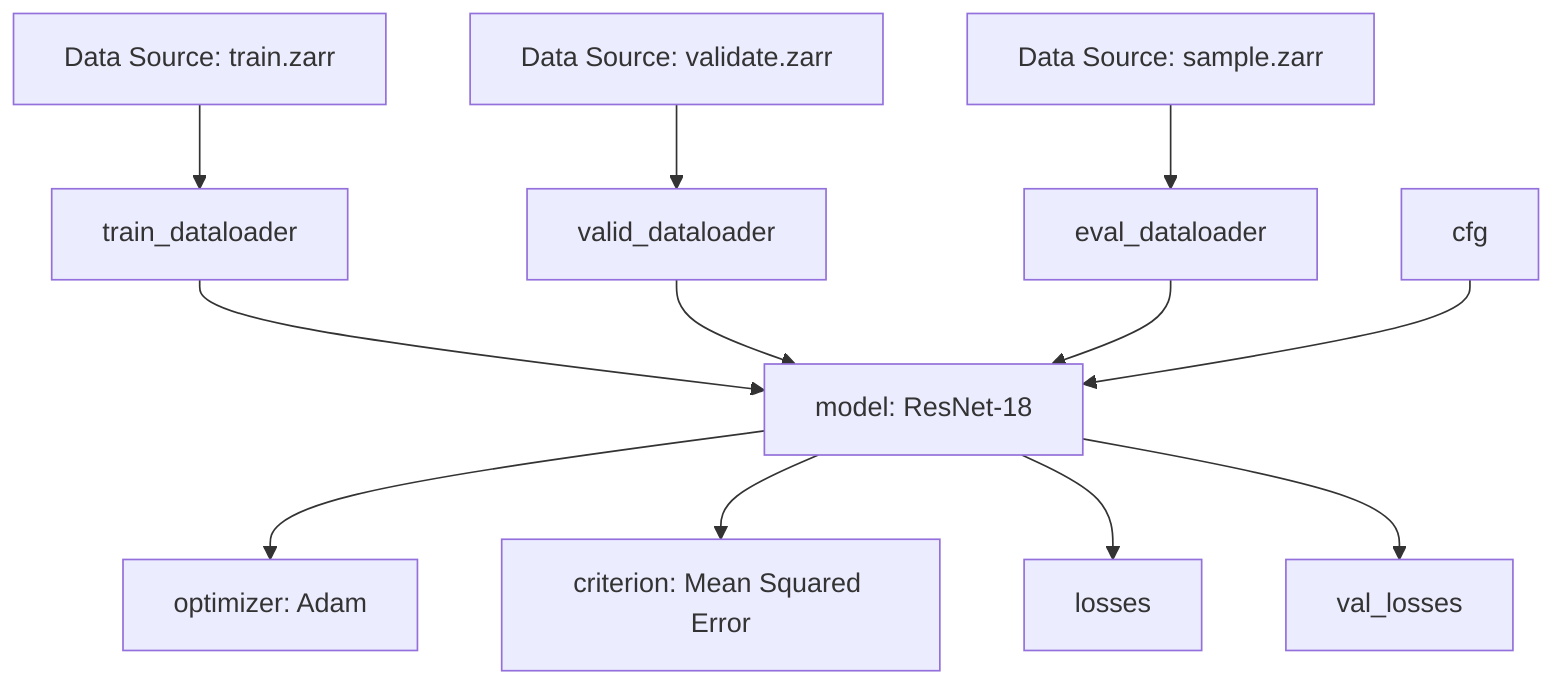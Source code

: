 flowchart TD
    %% Nodes
    A["Data Source: train.zarr"]
    B["Data Source: validate.zarr"]
    C["Data Source: sample.zarr"]
    D["train_dataloader"]
    E["valid_dataloader"]
    F["eval_dataloader"]
    G["cfg"]
    H["model: ResNet-18"]
    I["optimizer: Adam"]
    J["criterion: Mean Squared Error"]
    K["losses"]
    L["val_losses"]

    %% Comments
    %% A, B, C are the initial data sources for training, validation, and evaluation respectively
    %% D, E, F are DataLoader objects created to batch and shuffle the datasets
    %% G is the configuration dictionary with model parameters
    %% H is the ResNet-18 model used for predictions
    %% I and J are optimizer and loss function respectively
    %% K and L store training and validation losses for analysis

    %% Links
    A --> D
    B --> E
    C --> F
    D --> H
    E --> H
    F --> H
    G --> H
    H --> I
    H --> J
    H --> K
    H --> L